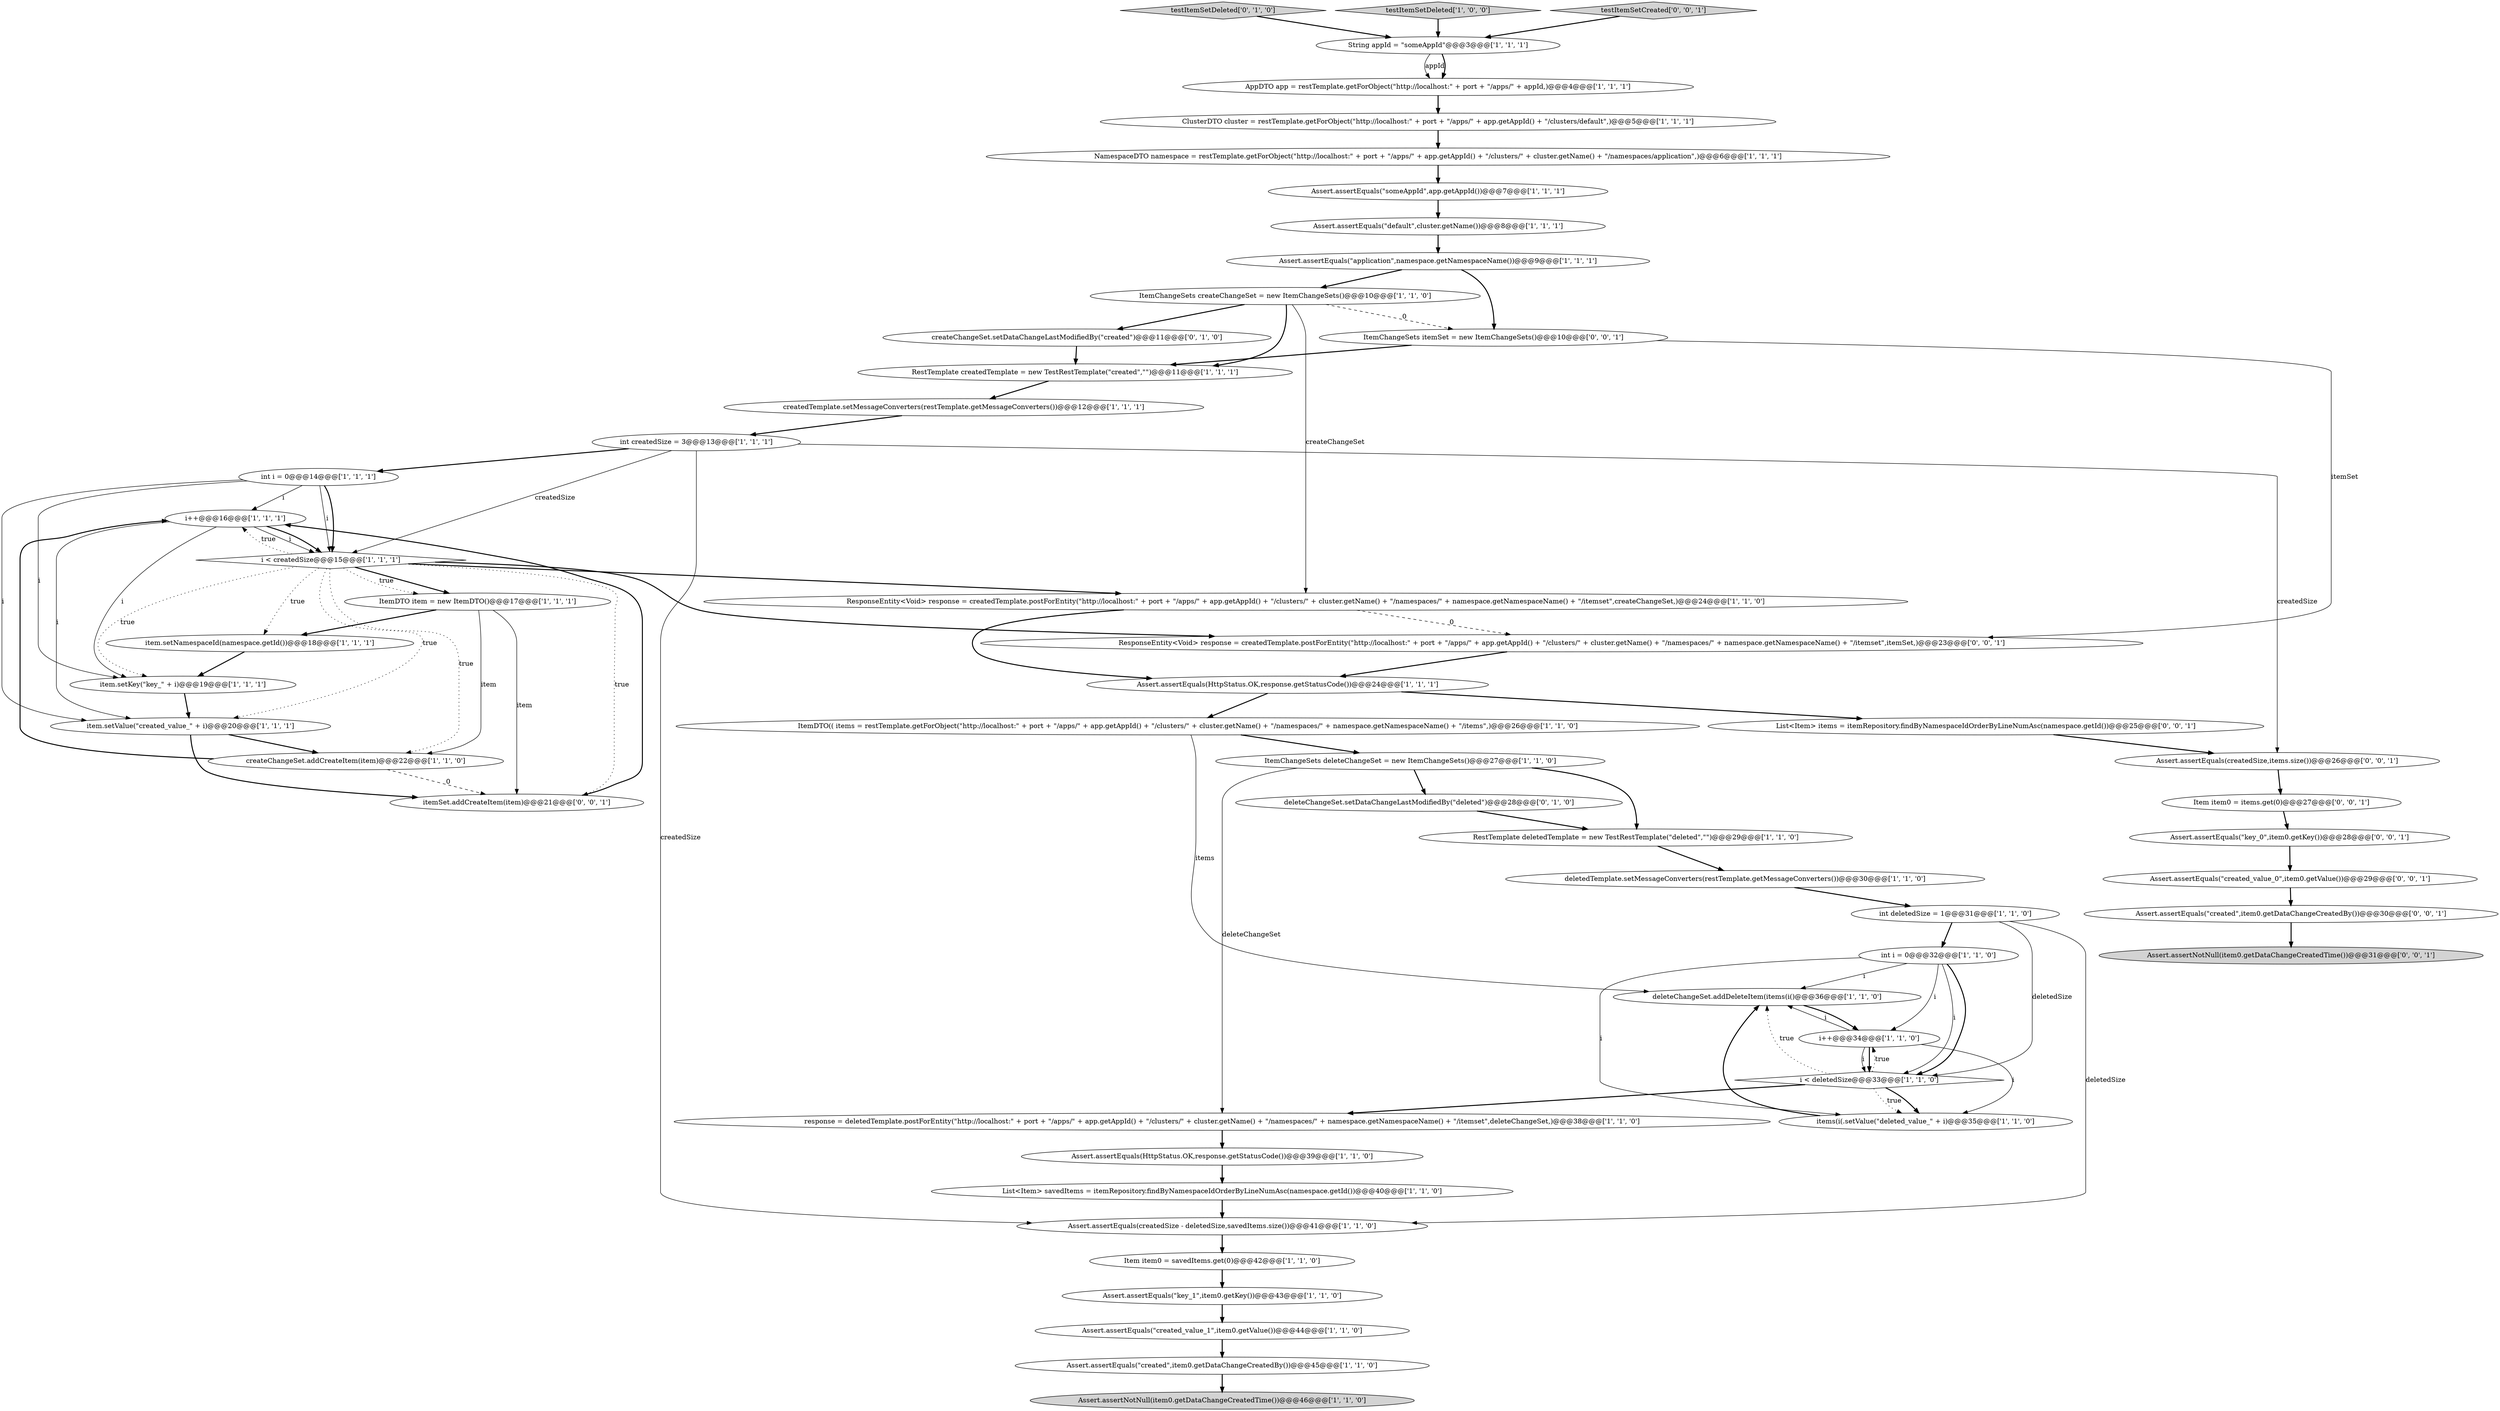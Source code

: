 digraph {
16 [style = filled, label = "deletedTemplate.setMessageConverters(restTemplate.getMessageConverters())@@@30@@@['1', '1', '0']", fillcolor = white, shape = ellipse image = "AAA0AAABBB1BBB"];
17 [style = filled, label = "int deletedSize = 1@@@31@@@['1', '1', '0']", fillcolor = white, shape = ellipse image = "AAA0AAABBB1BBB"];
0 [style = filled, label = "NamespaceDTO namespace = restTemplate.getForObject(\"http://localhost:\" + port + \"/apps/\" + app.getAppId() + \"/clusters/\" + cluster.getName() + \"/namespaces/application\",)@@@6@@@['1', '1', '1']", fillcolor = white, shape = ellipse image = "AAA0AAABBB1BBB"];
24 [style = filled, label = "RestTemplate deletedTemplate = new TestRestTemplate(\"deleted\",\"\")@@@29@@@['1', '1', '0']", fillcolor = white, shape = ellipse image = "AAA0AAABBB1BBB"];
41 [style = filled, label = "createChangeSet.setDataChangeLastModifiedBy(\"created\")@@@11@@@['0', '1', '0']", fillcolor = white, shape = ellipse image = "AAA1AAABBB2BBB"];
45 [style = filled, label = "Assert.assertEquals(createdSize,items.size())@@@26@@@['0', '0', '1']", fillcolor = white, shape = ellipse image = "AAA0AAABBB3BBB"];
49 [style = filled, label = "Assert.assertEquals(\"created\",item0.getDataChangeCreatedBy())@@@30@@@['0', '0', '1']", fillcolor = white, shape = ellipse image = "AAA0AAABBB3BBB"];
36 [style = filled, label = "Assert.assertEquals(\"someAppId\",app.getAppId())@@@7@@@['1', '1', '1']", fillcolor = white, shape = ellipse image = "AAA0AAABBB1BBB"];
50 [style = filled, label = "Assert.assertEquals(\"key_0\",item0.getKey())@@@28@@@['0', '0', '1']", fillcolor = white, shape = ellipse image = "AAA0AAABBB3BBB"];
8 [style = filled, label = "deleteChangeSet.addDeleteItem(items(i()@@@36@@@['1', '1', '0']", fillcolor = white, shape = ellipse image = "AAA0AAABBB1BBB"];
33 [style = filled, label = "createdTemplate.setMessageConverters(restTemplate.getMessageConverters())@@@12@@@['1', '1', '1']", fillcolor = white, shape = ellipse image = "AAA0AAABBB1BBB"];
34 [style = filled, label = "i++@@@16@@@['1', '1', '1']", fillcolor = white, shape = ellipse image = "AAA0AAABBB1BBB"];
14 [style = filled, label = "item.setValue(\"created_value_\" + i)@@@20@@@['1', '1', '1']", fillcolor = white, shape = ellipse image = "AAA0AAABBB1BBB"];
28 [style = filled, label = "item.setNamespaceId(namespace.getId())@@@18@@@['1', '1', '1']", fillcolor = white, shape = ellipse image = "AAA0AAABBB1BBB"];
43 [style = filled, label = "testItemSetDeleted['0', '1', '0']", fillcolor = lightgray, shape = diamond image = "AAA0AAABBB2BBB"];
12 [style = filled, label = "int i = 0@@@14@@@['1', '1', '1']", fillcolor = white, shape = ellipse image = "AAA0AAABBB1BBB"];
30 [style = filled, label = "String appId = \"someAppId\"@@@3@@@['1', '1', '1']", fillcolor = white, shape = ellipse image = "AAA0AAABBB1BBB"];
40 [style = filled, label = "items(i(.setValue(\"deleted_value_\" + i)@@@35@@@['1', '1', '0']", fillcolor = white, shape = ellipse image = "AAA0AAABBB1BBB"];
23 [style = filled, label = "Assert.assertEquals(\"default\",cluster.getName())@@@8@@@['1', '1', '1']", fillcolor = white, shape = ellipse image = "AAA0AAABBB1BBB"];
21 [style = filled, label = "Assert.assertEquals(\"created\",item0.getDataChangeCreatedBy())@@@45@@@['1', '1', '0']", fillcolor = white, shape = ellipse image = "AAA0AAABBB1BBB"];
46 [style = filled, label = "Assert.assertEquals(\"created_value_0\",item0.getValue())@@@29@@@['0', '0', '1']", fillcolor = white, shape = ellipse image = "AAA0AAABBB3BBB"];
6 [style = filled, label = "createChangeSet.addCreateItem(item)@@@22@@@['1', '1', '0']", fillcolor = white, shape = ellipse image = "AAA0AAABBB1BBB"];
15 [style = filled, label = "ItemChangeSets deleteChangeSet = new ItemChangeSets()@@@27@@@['1', '1', '0']", fillcolor = white, shape = ellipse image = "AAA0AAABBB1BBB"];
31 [style = filled, label = "item.setKey(\"key_\" + i)@@@19@@@['1', '1', '1']", fillcolor = white, shape = ellipse image = "AAA0AAABBB1BBB"];
51 [style = filled, label = "ResponseEntity<Void> response = createdTemplate.postForEntity(\"http://localhost:\" + port + \"/apps/\" + app.getAppId() + \"/clusters/\" + cluster.getName() + \"/namespaces/\" + namespace.getNamespaceName() + \"/itemset\",itemSet,)@@@23@@@['0', '0', '1']", fillcolor = white, shape = ellipse image = "AAA0AAABBB3BBB"];
37 [style = filled, label = "AppDTO app = restTemplate.getForObject(\"http://localhost:\" + port + \"/apps/\" + appId,)@@@4@@@['1', '1', '1']", fillcolor = white, shape = ellipse image = "AAA0AAABBB1BBB"];
11 [style = filled, label = "RestTemplate createdTemplate = new TestRestTemplate(\"created\",\"\")@@@11@@@['1', '1', '1']", fillcolor = white, shape = ellipse image = "AAA0AAABBB1BBB"];
32 [style = filled, label = "ItemDTO(( items = restTemplate.getForObject(\"http://localhost:\" + port + \"/apps/\" + app.getAppId() + \"/clusters/\" + cluster.getName() + \"/namespaces/\" + namespace.getNamespaceName() + \"/items\",)@@@26@@@['1', '1', '0']", fillcolor = white, shape = ellipse image = "AAA0AAABBB1BBB"];
3 [style = filled, label = "i < createdSize@@@15@@@['1', '1', '1']", fillcolor = white, shape = diamond image = "AAA0AAABBB1BBB"];
53 [style = filled, label = "ItemChangeSets itemSet = new ItemChangeSets()@@@10@@@['0', '0', '1']", fillcolor = white, shape = ellipse image = "AAA0AAABBB3BBB"];
1 [style = filled, label = "ItemChangeSets createChangeSet = new ItemChangeSets()@@@10@@@['1', '1', '0']", fillcolor = white, shape = ellipse image = "AAA0AAABBB1BBB"];
10 [style = filled, label = "ItemDTO item = new ItemDTO()@@@17@@@['1', '1', '1']", fillcolor = white, shape = ellipse image = "AAA0AAABBB1BBB"];
44 [style = filled, label = "List<Item> items = itemRepository.findByNamespaceIdOrderByLineNumAsc(namespace.getId())@@@25@@@['0', '0', '1']", fillcolor = white, shape = ellipse image = "AAA0AAABBB3BBB"];
25 [style = filled, label = "i++@@@34@@@['1', '1', '0']", fillcolor = white, shape = ellipse image = "AAA0AAABBB1BBB"];
19 [style = filled, label = "int i = 0@@@32@@@['1', '1', '0']", fillcolor = white, shape = ellipse image = "AAA0AAABBB1BBB"];
47 [style = filled, label = "Assert.assertNotNull(item0.getDataChangeCreatedTime())@@@31@@@['0', '0', '1']", fillcolor = lightgray, shape = ellipse image = "AAA0AAABBB3BBB"];
2 [style = filled, label = "ResponseEntity<Void> response = createdTemplate.postForEntity(\"http://localhost:\" + port + \"/apps/\" + app.getAppId() + \"/clusters/\" + cluster.getName() + \"/namespaces/\" + namespace.getNamespaceName() + \"/itemset\",createChangeSet,)@@@24@@@['1', '1', '0']", fillcolor = white, shape = ellipse image = "AAA0AAABBB1BBB"];
38 [style = filled, label = "Assert.assertNotNull(item0.getDataChangeCreatedTime())@@@46@@@['1', '1', '0']", fillcolor = lightgray, shape = ellipse image = "AAA0AAABBB1BBB"];
39 [style = filled, label = "int createdSize = 3@@@13@@@['1', '1', '1']", fillcolor = white, shape = ellipse image = "AAA0AAABBB1BBB"];
5 [style = filled, label = "Assert.assertEquals(createdSize - deletedSize,savedItems.size())@@@41@@@['1', '1', '0']", fillcolor = white, shape = ellipse image = "AAA0AAABBB1BBB"];
52 [style = filled, label = "itemSet.addCreateItem(item)@@@21@@@['0', '0', '1']", fillcolor = white, shape = ellipse image = "AAA0AAABBB3BBB"];
4 [style = filled, label = "Assert.assertEquals(HttpStatus.OK,response.getStatusCode())@@@39@@@['1', '1', '0']", fillcolor = white, shape = ellipse image = "AAA0AAABBB1BBB"];
54 [style = filled, label = "Item item0 = items.get(0)@@@27@@@['0', '0', '1']", fillcolor = white, shape = ellipse image = "AAA0AAABBB3BBB"];
35 [style = filled, label = "Assert.assertEquals(\"key_1\",item0.getKey())@@@43@@@['1', '1', '0']", fillcolor = white, shape = ellipse image = "AAA0AAABBB1BBB"];
13 [style = filled, label = "testItemSetDeleted['1', '0', '0']", fillcolor = lightgray, shape = diamond image = "AAA0AAABBB1BBB"];
22 [style = filled, label = "Assert.assertEquals(\"application\",namespace.getNamespaceName())@@@9@@@['1', '1', '1']", fillcolor = white, shape = ellipse image = "AAA0AAABBB1BBB"];
20 [style = filled, label = "i < deletedSize@@@33@@@['1', '1', '0']", fillcolor = white, shape = diamond image = "AAA0AAABBB1BBB"];
26 [style = filled, label = "response = deletedTemplate.postForEntity(\"http://localhost:\" + port + \"/apps/\" + app.getAppId() + \"/clusters/\" + cluster.getName() + \"/namespaces/\" + namespace.getNamespaceName() + \"/itemset\",deleteChangeSet,)@@@38@@@['1', '1', '0']", fillcolor = white, shape = ellipse image = "AAA0AAABBB1BBB"];
42 [style = filled, label = "deleteChangeSet.setDataChangeLastModifiedBy(\"deleted\")@@@28@@@['0', '1', '0']", fillcolor = white, shape = ellipse image = "AAA1AAABBB2BBB"];
48 [style = filled, label = "testItemSetCreated['0', '0', '1']", fillcolor = lightgray, shape = diamond image = "AAA0AAABBB3BBB"];
7 [style = filled, label = "Assert.assertEquals(HttpStatus.OK,response.getStatusCode())@@@24@@@['1', '1', '1']", fillcolor = white, shape = ellipse image = "AAA0AAABBB1BBB"];
18 [style = filled, label = "ClusterDTO cluster = restTemplate.getForObject(\"http://localhost:\" + port + \"/apps/\" + app.getAppId() + \"/clusters/default\",)@@@5@@@['1', '1', '1']", fillcolor = white, shape = ellipse image = "AAA0AAABBB1BBB"];
9 [style = filled, label = "Item item0 = savedItems.get(0)@@@42@@@['1', '1', '0']", fillcolor = white, shape = ellipse image = "AAA0AAABBB1BBB"];
29 [style = filled, label = "Assert.assertEquals(\"created_value_1\",item0.getValue())@@@44@@@['1', '1', '0']", fillcolor = white, shape = ellipse image = "AAA0AAABBB1BBB"];
27 [style = filled, label = "List<Item> savedItems = itemRepository.findByNamespaceIdOrderByLineNumAsc(namespace.getId())@@@40@@@['1', '1', '0']", fillcolor = white, shape = ellipse image = "AAA0AAABBB1BBB"];
23->22 [style = bold, label=""];
20->25 [style = dotted, label="true"];
3->10 [style = bold, label=""];
48->30 [style = bold, label=""];
50->46 [style = bold, label=""];
10->28 [style = bold, label=""];
1->2 [style = solid, label="createChangeSet"];
17->20 [style = solid, label="deletedSize"];
1->11 [style = bold, label=""];
6->52 [style = dashed, label="0"];
19->25 [style = solid, label="i"];
12->3 [style = solid, label="i"];
8->25 [style = bold, label=""];
3->6 [style = dotted, label="true"];
19->20 [style = solid, label="i"];
49->47 [style = bold, label=""];
17->5 [style = solid, label="deletedSize"];
2->51 [style = dashed, label="0"];
29->21 [style = bold, label=""];
10->52 [style = solid, label="item"];
15->26 [style = solid, label="deleteChangeSet"];
34->3 [style = solid, label="i"];
40->8 [style = bold, label=""];
20->40 [style = dotted, label="true"];
37->18 [style = bold, label=""];
41->11 [style = bold, label=""];
53->51 [style = solid, label="itemSet"];
26->4 [style = bold, label=""];
3->31 [style = dotted, label="true"];
7->32 [style = bold, label=""];
7->44 [style = bold, label=""];
0->36 [style = bold, label=""];
14->52 [style = bold, label=""];
25->8 [style = solid, label="i"];
54->50 [style = bold, label=""];
22->1 [style = bold, label=""];
31->14 [style = bold, label=""];
12->14 [style = solid, label="i"];
39->3 [style = solid, label="createdSize"];
42->24 [style = bold, label=""];
3->2 [style = bold, label=""];
2->7 [style = bold, label=""];
9->35 [style = bold, label=""];
17->19 [style = bold, label=""];
4->27 [style = bold, label=""];
25->40 [style = solid, label="i"];
15->24 [style = bold, label=""];
3->10 [style = dotted, label="true"];
45->54 [style = bold, label=""];
34->31 [style = solid, label="i"];
24->16 [style = bold, label=""];
12->3 [style = bold, label=""];
25->20 [style = solid, label="i"];
30->37 [style = solid, label="appId"];
1->53 [style = dashed, label="0"];
34->14 [style = solid, label="i"];
21->38 [style = bold, label=""];
3->51 [style = bold, label=""];
15->42 [style = bold, label=""];
16->17 [style = bold, label=""];
43->30 [style = bold, label=""];
12->34 [style = solid, label="i"];
19->40 [style = solid, label="i"];
28->31 [style = bold, label=""];
19->8 [style = solid, label="i"];
46->49 [style = bold, label=""];
3->28 [style = dotted, label="true"];
11->33 [style = bold, label=""];
13->30 [style = bold, label=""];
30->37 [style = bold, label=""];
25->20 [style = bold, label=""];
19->20 [style = bold, label=""];
44->45 [style = bold, label=""];
3->14 [style = dotted, label="true"];
10->6 [style = solid, label="item"];
32->8 [style = solid, label="items"];
5->9 [style = bold, label=""];
34->3 [style = bold, label=""];
1->41 [style = bold, label=""];
36->23 [style = bold, label=""];
53->11 [style = bold, label=""];
51->7 [style = bold, label=""];
12->31 [style = solid, label="i"];
39->12 [style = bold, label=""];
33->39 [style = bold, label=""];
39->45 [style = solid, label="createdSize"];
6->34 [style = bold, label=""];
27->5 [style = bold, label=""];
14->6 [style = bold, label=""];
35->29 [style = bold, label=""];
3->34 [style = dotted, label="true"];
39->5 [style = solid, label="createdSize"];
22->53 [style = bold, label=""];
20->8 [style = dotted, label="true"];
52->34 [style = bold, label=""];
20->26 [style = bold, label=""];
32->15 [style = bold, label=""];
3->52 [style = dotted, label="true"];
20->40 [style = bold, label=""];
18->0 [style = bold, label=""];
}
